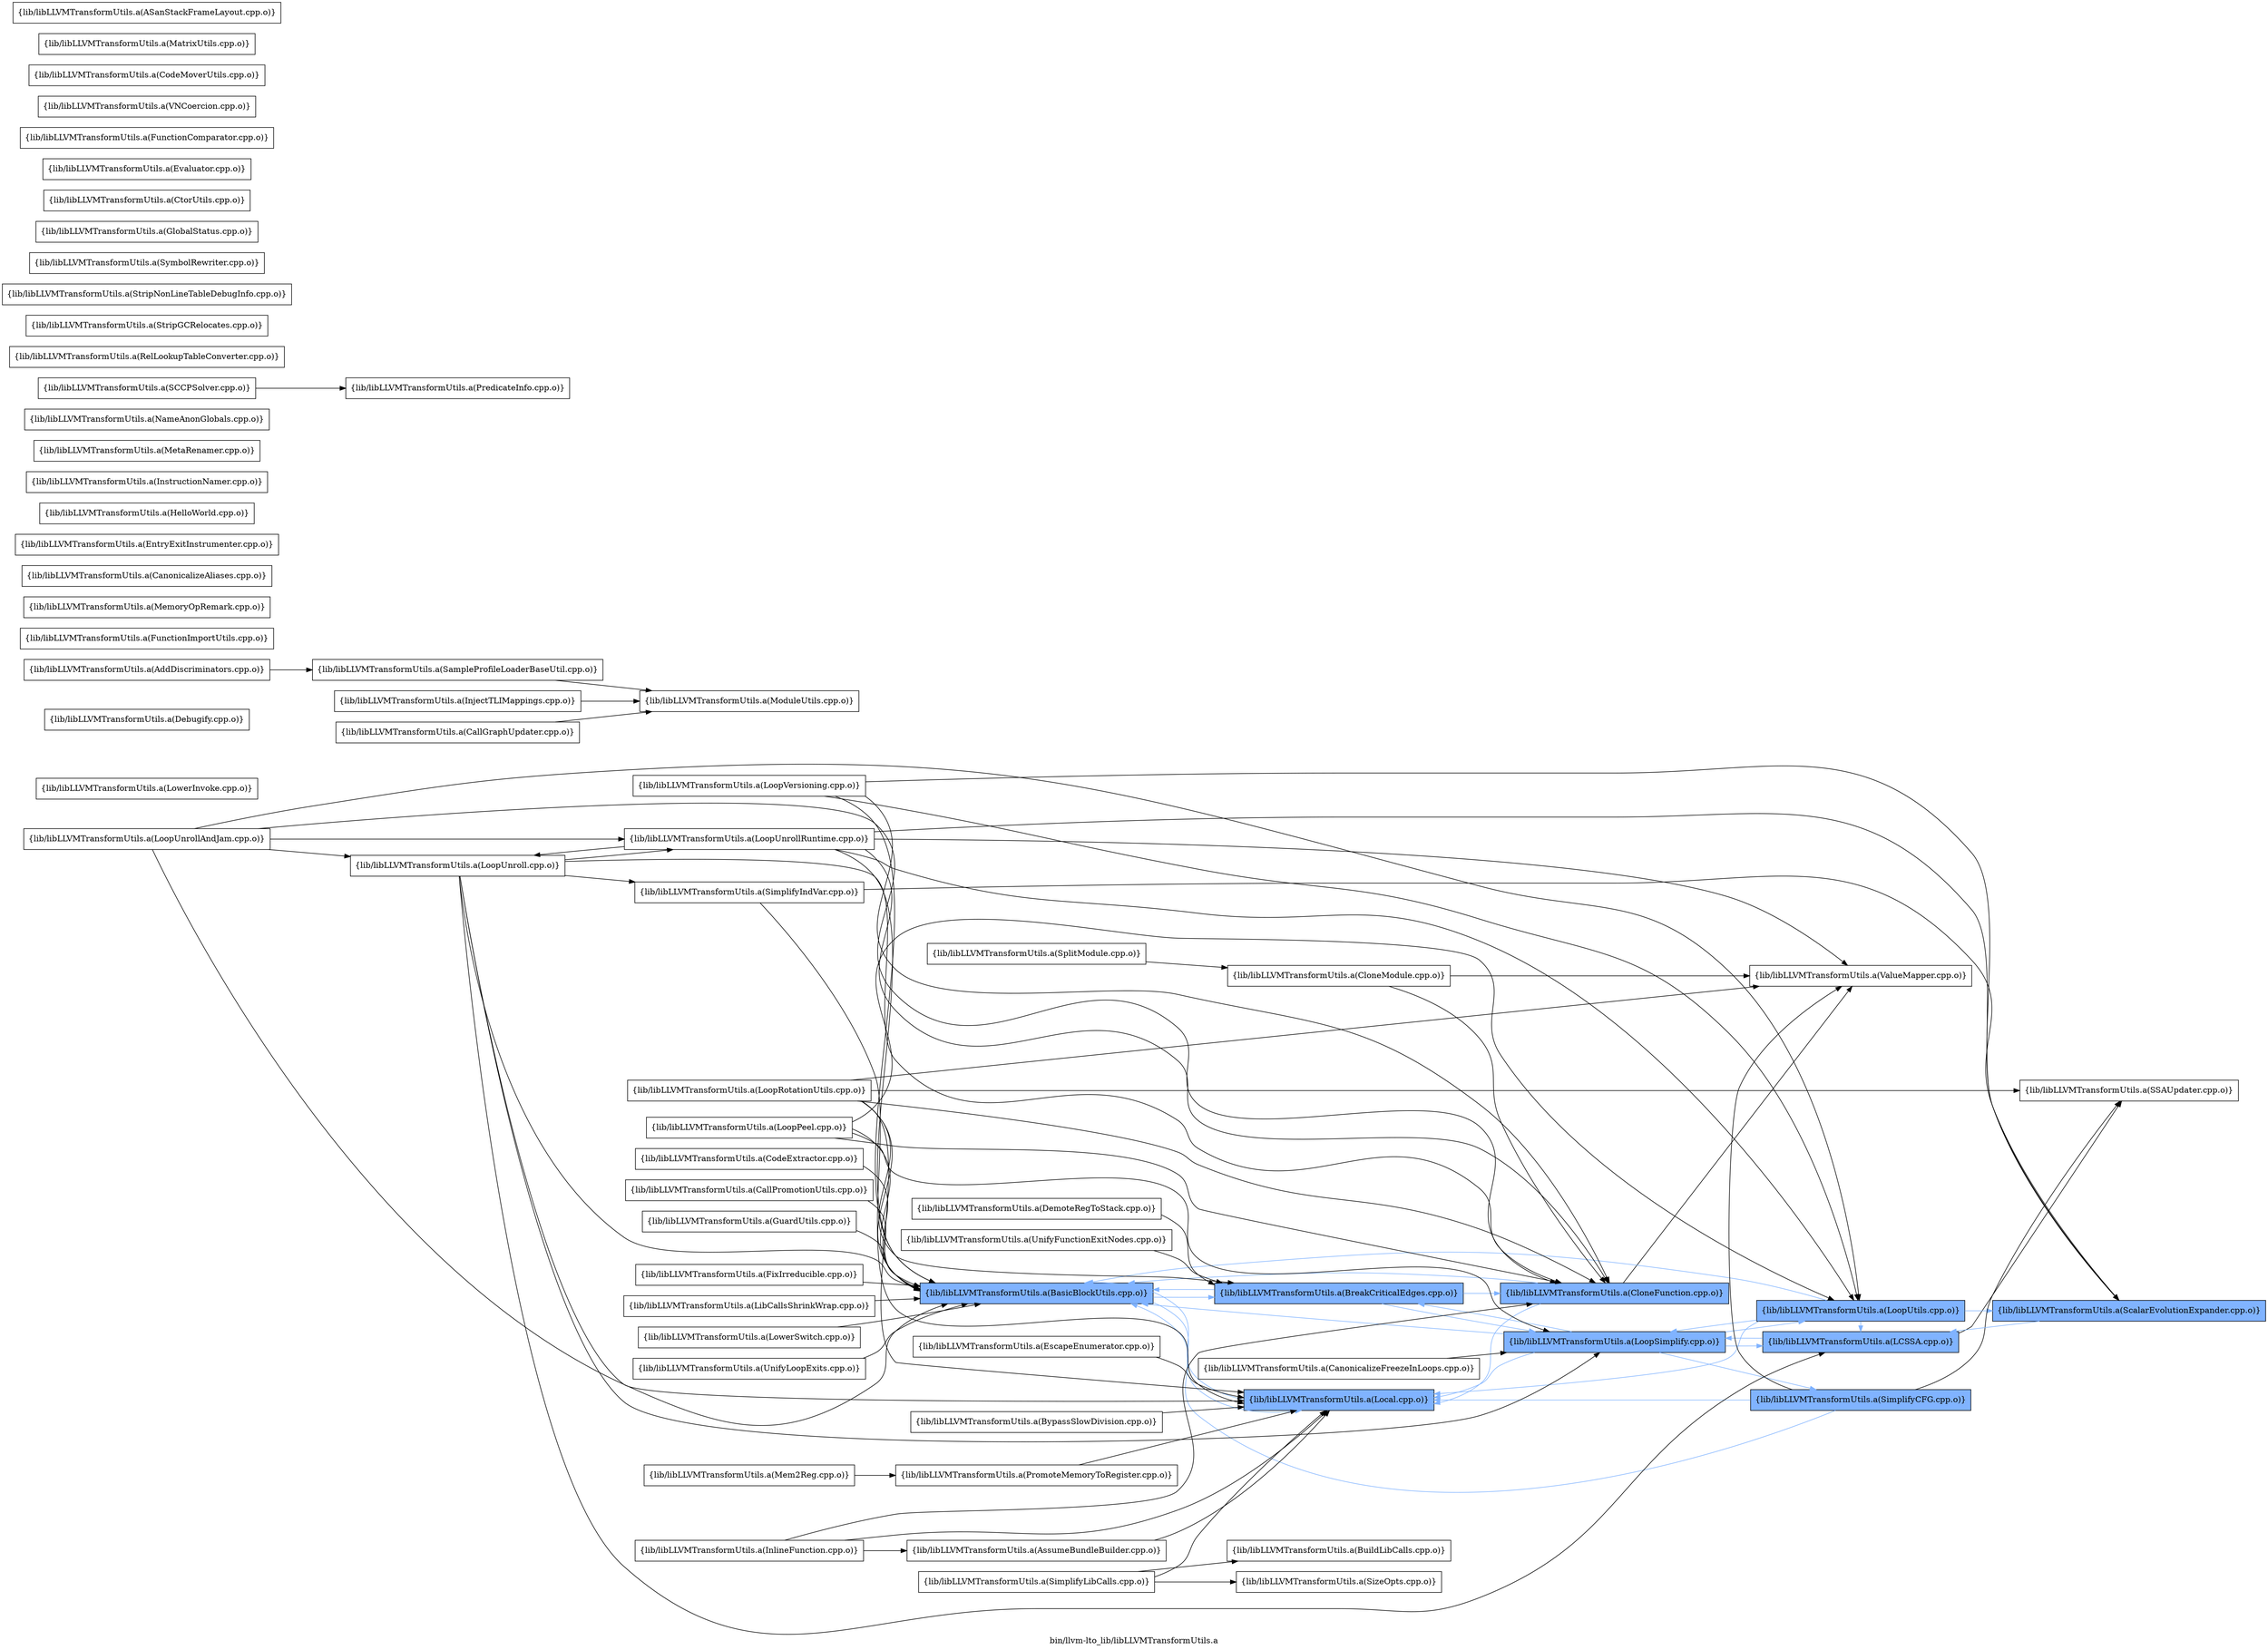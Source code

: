 digraph "bin/llvm-lto_lib/libLLVMTransformUtils.a" {
	label="bin/llvm-lto_lib/libLLVMTransformUtils.a";
	rankdir=LR;
	{ rank=same; Node0x556170496f38;  }
	{ rank=same; Node0x556170497208; Node0x5561704a9b38;  }
	{ rank=same; Node0x5561704936a8; Node0x5561704aac68;  }
	{ rank=same; Node0x556170494b48; Node0x5561704a92c8; Node0x5561704acbf8; Node0x55617048c8f8;  }

	Node0x556170496f38 [shape=record,shape=box,group=1,style=filled,fillcolor="0.600000 0.5 1",label="{lib/libLLVMTransformUtils.a(BasicBlockUtils.cpp.o)}"];
	Node0x556170496f38 -> Node0x556170497208[color="0.600000 0.5 1"];
	Node0x556170496f38 -> Node0x5561704a9b38[color="0.600000 0.5 1"];
	Node0x5561704a9b38 [shape=record,shape=box,group=1,style=filled,fillcolor="0.600000 0.5 1",label="{lib/libLLVMTransformUtils.a(Local.cpp.o)}"];
	Node0x5561704a9b38 -> Node0x556170496f38[color="0.600000 0.5 1"];
	Node0x5561704905e8 [shape=record,shape=box,group=0,label="{lib/libLLVMTransformUtils.a(SizeOpts.cpp.o)}"];
	Node0x556170497a78 [shape=record,shape=box,group=0,label="{lib/libLLVMTransformUtils.a(CanonicalizeFreezeInLoops.cpp.o)}"];
	Node0x556170497a78 -> Node0x5561704aac68;
	Node0x556170492b18 [shape=record,shape=box,group=0,label="{lib/libLLVMTransformUtils.a(LowerInvoke.cpp.o)}"];
	Node0x556170497208 [shape=record,shape=box,group=1,style=filled,fillcolor="0.600000 0.5 1",label="{lib/libLLVMTransformUtils.a(BreakCriticalEdges.cpp.o)}"];
	Node0x556170497208 -> Node0x556170496f38[color="0.600000 0.5 1"];
	Node0x556170497208 -> Node0x5561704936a8[color="0.600000 0.5 1"];
	Node0x556170497208 -> Node0x5561704aac68[color="0.600000 0.5 1"];
	Node0x556170495a48 [shape=record,shape=box,group=0,label="{lib/libLLVMTransformUtils.a(BypassSlowDivision.cpp.o)}"];
	Node0x556170495a48 -> Node0x5561704a9b38;
	Node0x55617048bae8 [shape=record,shape=box,group=0,label="{lib/libLLVMTransformUtils.a(SimplifyLibCalls.cpp.o)}"];
	Node0x55617048bae8 -> Node0x5561704961c8;
	Node0x55617048bae8 -> Node0x5561704a9b38;
	Node0x55617048bae8 -> Node0x5561704905e8;
	Node0x556170495278 [shape=record,shape=box,group=0,label="{lib/libLLVMTransformUtils.a(Debugify.cpp.o)}"];
	Node0x55617048c8f8 [shape=record,shape=box,group=1,style=filled,fillcolor="0.600000 0.5 1",label="{lib/libLLVMTransformUtils.a(SimplifyCFG.cpp.o)}"];
	Node0x55617048c8f8 -> Node0x556170496f38[color="0.600000 0.5 1"];
	Node0x55617048c8f8 -> Node0x5561704a9b38[color="0.600000 0.5 1"];
	Node0x55617048c8f8 -> Node0x55617048d938;
	Node0x55617048c8f8 -> Node0x556170494b48;
	Node0x5561704a92c8 [shape=record,shape=box,group=1,style=filled,fillcolor="0.600000 0.5 1",label="{lib/libLLVMTransformUtils.a(LCSSA.cpp.o)}"];
	Node0x5561704a92c8 -> Node0x5561704aac68[color="0.600000 0.5 1"];
	Node0x5561704a92c8 -> Node0x55617048d938;
	Node0x5561704aac68 [shape=record,shape=box,group=1,style=filled,fillcolor="0.600000 0.5 1",label="{lib/libLLVMTransformUtils.a(LoopSimplify.cpp.o)}"];
	Node0x5561704aac68 -> Node0x556170496f38[color="0.600000 0.5 1"];
	Node0x5561704aac68 -> Node0x556170497208[color="0.600000 0.5 1"];
	Node0x5561704aac68 -> Node0x5561704a92c8[color="0.600000 0.5 1"];
	Node0x5561704aac68 -> Node0x5561704a9b38[color="0.600000 0.5 1"];
	Node0x5561704aac68 -> Node0x5561704acbf8[color="0.600000 0.5 1"];
	Node0x5561704aac68 -> Node0x55617048c8f8[color="0.600000 0.5 1"];
	Node0x556170494148 [shape=record,shape=box,group=1,style=filled,fillcolor="0.600000 0.5 1",label="{lib/libLLVMTransformUtils.a(ScalarEvolutionExpander.cpp.o)}"];
	Node0x556170494148 -> Node0x5561704a92c8[color="0.600000 0.5 1"];
	Node0x5561704ac0b8 [shape=record,shape=box,group=0,label="{lib/libLLVMTransformUtils.a(InlineFunction.cpp.o)}"];
	Node0x5561704ac0b8 -> Node0x556170497848;
	Node0x5561704ac0b8 -> Node0x5561704936a8;
	Node0x5561704ac0b8 -> Node0x5561704a9b38;
	Node0x5561704910d8 [shape=record,shape=box,group=0,label="{lib/libLLVMTransformUtils.a(DemoteRegToStack.cpp.o)}"];
	Node0x5561704910d8 -> Node0x556170497208;
	Node0x55617048b458 [shape=record,shape=box,group=0,label="{lib/libLLVMTransformUtils.a(EscapeEnumerator.cpp.o)}"];
	Node0x55617048b458 -> Node0x5561704a9b38;
	Node0x5561704a4ef8 [shape=record,shape=box,group=0,label="{lib/libLLVMTransformUtils.a(ModuleUtils.cpp.o)}"];
	Node0x5561704acbf8 [shape=record,shape=box,group=1,style=filled,fillcolor="0.600000 0.5 1",label="{lib/libLLVMTransformUtils.a(LoopUtils.cpp.o)}"];
	Node0x5561704acbf8 -> Node0x556170496f38[color="0.600000 0.5 1"];
	Node0x5561704acbf8 -> Node0x5561704a92c8[color="0.600000 0.5 1"];
	Node0x5561704acbf8 -> Node0x5561704a9b38[color="0.600000 0.5 1"];
	Node0x5561704acbf8 -> Node0x5561704aac68[color="0.600000 0.5 1"];
	Node0x5561704acbf8 -> Node0x556170494148[color="0.600000 0.5 1"];
	Node0x55617048cc18 [shape=record,shape=box,group=0,label="{lib/libLLVMTransformUtils.a(SampleProfileLoaderBaseUtil.cpp.o)}"];
	Node0x55617048cc18 -> Node0x5561704a4ef8;
	Node0x5561704936a8 [shape=record,shape=box,group=1,style=filled,fillcolor="0.600000 0.5 1",label="{lib/libLLVMTransformUtils.a(CloneFunction.cpp.o)}"];
	Node0x5561704936a8 -> Node0x556170496f38[color="0.600000 0.5 1"];
	Node0x5561704936a8 -> Node0x5561704a9b38[color="0.600000 0.5 1"];
	Node0x5561704936a8 -> Node0x556170494b48;
	Node0x55617048d938 [shape=record,shape=box,group=0,label="{lib/libLLVMTransformUtils.a(SSAUpdater.cpp.o)}"];
	Node0x556170494b48 [shape=record,shape=box,group=0,label="{lib/libLLVMTransformUtils.a(ValueMapper.cpp.o)}"];
	Node0x5561704ab7a8 [shape=record,shape=box,group=0,label="{lib/libLLVMTransformUtils.a(FunctionImportUtils.cpp.o)}"];
	Node0x55617048f968 [shape=record,shape=box,group=0,label="{lib/libLLVMTransformUtils.a(SplitModule.cpp.o)}"];
	Node0x55617048f968 -> Node0x55617048f5f8;
	Node0x556170491588 [shape=record,shape=box,group=0,label="{lib/libLLVMTransformUtils.a(MemoryOpRemark.cpp.o)}"];
	Node0x556170499238 [shape=record,shape=box,group=0,label="{lib/libLLVMTransformUtils.a(AddDiscriminators.cpp.o)}"];
	Node0x556170499238 -> Node0x55617048cc18;
	Node0x556170497848 [shape=record,shape=box,group=0,label="{lib/libLLVMTransformUtils.a(AssumeBundleBuilder.cpp.o)}"];
	Node0x556170497848 -> Node0x5561704a9b38;
	Node0x556170497c58 [shape=record,shape=box,group=0,label="{lib/libLLVMTransformUtils.a(CanonicalizeAliases.cpp.o)}"];
	Node0x5561704909f8 [shape=record,shape=box,group=0,label="{lib/libLLVMTransformUtils.a(EntryExitInstrumenter.cpp.o)}"];
	Node0x5561704aa8a8 [shape=record,shape=box,group=0,label="{lib/libLLVMTransformUtils.a(FixIrreducible.cpp.o)}"];
	Node0x5561704aa8a8 -> Node0x556170496f38;
	Node0x5561704acdd8 [shape=record,shape=box,group=0,label="{lib/libLLVMTransformUtils.a(HelloWorld.cpp.o)}"];
	Node0x5561704aca68 [shape=record,shape=box,group=0,label="{lib/libLLVMTransformUtils.a(InjectTLIMappings.cpp.o)}"];
	Node0x5561704aca68 -> Node0x5561704a4ef8;
	Node0x5561704ae098 [shape=record,shape=box,group=0,label="{lib/libLLVMTransformUtils.a(InstructionNamer.cpp.o)}"];
	Node0x5561704a90e8 [shape=record,shape=box,group=0,label="{lib/libLLVMTransformUtils.a(LibCallsShrinkWrap.cpp.o)}"];
	Node0x5561704a90e8 -> Node0x556170496f38;
	Node0x5561704ad968 [shape=record,shape=box,group=0,label="{lib/libLLVMTransformUtils.a(LoopVersioning.cpp.o)}"];
	Node0x5561704ad968 -> Node0x556170496f38;
	Node0x5561704ad968 -> Node0x5561704936a8;
	Node0x5561704ad968 -> Node0x5561704acbf8;
	Node0x5561704ad968 -> Node0x556170494148;
	Node0x556170492348 [shape=record,shape=box,group=0,label="{lib/libLLVMTransformUtils.a(LowerSwitch.cpp.o)}"];
	Node0x556170492348 -> Node0x556170496f38;
	Node0x556170490e58 [shape=record,shape=box,group=0,label="{lib/libLLVMTransformUtils.a(Mem2Reg.cpp.o)}"];
	Node0x556170490e58 -> Node0x5561704a67f8;
	Node0x5561704a47c8 [shape=record,shape=box,group=0,label="{lib/libLLVMTransformUtils.a(MetaRenamer.cpp.o)}"];
	Node0x5561704a5628 [shape=record,shape=box,group=0,label="{lib/libLLVMTransformUtils.a(NameAnonGlobals.cpp.o)}"];
	Node0x5561704a5da8 [shape=record,shape=box,group=0,label="{lib/libLLVMTransformUtils.a(PredicateInfo.cpp.o)}"];
	Node0x5561704a6a78 [shape=record,shape=box,group=0,label="{lib/libLLVMTransformUtils.a(RelLookupTableConverter.cpp.o)}"];
	Node0x55617048dc58 [shape=record,shape=box,group=0,label="{lib/libLLVMTransformUtils.a(StripGCRelocates.cpp.o)}"];
	Node0x5561704a1f78 [shape=record,shape=box,group=0,label="{lib/libLLVMTransformUtils.a(StripNonLineTableDebugInfo.cpp.o)}"];
	Node0x556170493748 [shape=record,shape=box,group=0,label="{lib/libLLVMTransformUtils.a(SymbolRewriter.cpp.o)}"];
	Node0x556170493d88 [shape=record,shape=box,group=0,label="{lib/libLLVMTransformUtils.a(UnifyFunctionExitNodes.cpp.o)}"];
	Node0x556170493d88 -> Node0x556170497208;
	Node0x556170494558 [shape=record,shape=box,group=0,label="{lib/libLLVMTransformUtils.a(UnifyLoopExits.cpp.o)}"];
	Node0x556170494558 -> Node0x556170496f38;
	Node0x5561704a67f8 [shape=record,shape=box,group=0,label="{lib/libLLVMTransformUtils.a(PromoteMemoryToRegister.cpp.o)}"];
	Node0x5561704a67f8 -> Node0x5561704a9b38;
	Node0x556170497488 [shape=record,shape=box,group=0,label="{lib/libLLVMTransformUtils.a(CallGraphUpdater.cpp.o)}"];
	Node0x556170497488 -> Node0x5561704a4ef8;
	Node0x556170494378 [shape=record,shape=box,group=0,label="{lib/libLLVMTransformUtils.a(CodeExtractor.cpp.o)}"];
	Node0x556170494378 -> Node0x556170496f38;
	Node0x5561704abf28 [shape=record,shape=box,group=0,label="{lib/libLLVMTransformUtils.a(GlobalStatus.cpp.o)}"];
	Node0x5561704947d8 [shape=record,shape=box,group=0,label="{lib/libLLVMTransformUtils.a(CtorUtils.cpp.o)}"];
	Node0x5561704aa178 [shape=record,shape=box,group=0,label="{lib/libLLVMTransformUtils.a(Evaluator.cpp.o)}"];
	Node0x5561704961c8 [shape=record,shape=box,group=0,label="{lib/libLLVMTransformUtils.a(BuildLibCalls.cpp.o)}"];
	Node0x556170496448 [shape=record,shape=box,group=0,label="{lib/libLLVMTransformUtils.a(CallPromotionUtils.cpp.o)}"];
	Node0x556170496448 -> Node0x556170496f38;
	Node0x5561704a9c28 [shape=record,shape=box,group=0,label="{lib/libLLVMTransformUtils.a(FunctionComparator.cpp.o)}"];
	Node0x556170492fc8 [shape=record,shape=box,group=0,label="{lib/libLLVMTransformUtils.a(SCCPSolver.cpp.o)}"];
	Node0x556170492fc8 -> Node0x5561704a5da8;
	Node0x5561704ab078 [shape=record,shape=box,group=0,label="{lib/libLLVMTransformUtils.a(GuardUtils.cpp.o)}"];
	Node0x5561704ab078 -> Node0x556170496f38;
	Node0x5561704952c8 [shape=record,shape=box,group=0,label="{lib/libLLVMTransformUtils.a(VNCoercion.cpp.o)}"];
	Node0x55617048bd18 [shape=record,shape=box,group=0,label="{lib/libLLVMTransformUtils.a(SimplifyIndVar.cpp.o)}"];
	Node0x55617048bd18 -> Node0x5561704a9b38;
	Node0x55617048bd18 -> Node0x556170494148;
	Node0x556170493b08 [shape=record,shape=box,group=0,label="{lib/libLLVMTransformUtils.a(CodeMoverUtils.cpp.o)}"];
	Node0x5561704aa768 [shape=record,shape=box,group=0,label="{lib/libLLVMTransformUtils.a(LoopPeel.cpp.o)}"];
	Node0x5561704aa768 -> Node0x556170496f38;
	Node0x5561704aa768 -> Node0x5561704936a8;
	Node0x5561704aa768 -> Node0x5561704aac68;
	Node0x5561704aa768 -> Node0x5561704acbf8;
	Node0x5561704ab348 [shape=record,shape=box,group=0,label="{lib/libLLVMTransformUtils.a(LoopRotationUtils.cpp.o)}"];
	Node0x5561704ab348 -> Node0x556170496f38;
	Node0x5561704ab348 -> Node0x556170497208;
	Node0x5561704ab348 -> Node0x5561704936a8;
	Node0x5561704ab348 -> Node0x5561704a9b38;
	Node0x5561704ab348 -> Node0x55617048d938;
	Node0x5561704ab348 -> Node0x556170494b48;
	Node0x5561704ab8e8 [shape=record,shape=box,group=0,label="{lib/libLLVMTransformUtils.a(LoopUnroll.cpp.o)}"];
	Node0x5561704ab8e8 -> Node0x556170496f38;
	Node0x5561704ab8e8 -> Node0x5561704936a8;
	Node0x5561704ab8e8 -> Node0x5561704a92c8;
	Node0x5561704ab8e8 -> Node0x5561704a9b38;
	Node0x5561704ab8e8 -> Node0x5561704aac68;
	Node0x5561704ab8e8 -> Node0x5561704ac018;
	Node0x5561704ab8e8 -> Node0x55617048bd18;
	Node0x5561704ac7e8 [shape=record,shape=box,group=0,label="{lib/libLLVMTransformUtils.a(LoopUnrollAndJam.cpp.o)}"];
	Node0x5561704ac7e8 -> Node0x556170496f38;
	Node0x5561704ac7e8 -> Node0x5561704936a8;
	Node0x5561704ac7e8 -> Node0x5561704ab8e8;
	Node0x5561704ac7e8 -> Node0x5561704ac018;
	Node0x5561704ac7e8 -> Node0x5561704acbf8;
	Node0x556170492208 [shape=record,shape=box,group=0,label="{lib/libLLVMTransformUtils.a(MatrixUtils.cpp.o)}"];
	Node0x5561704986f8 [shape=record,shape=box,group=0,label="{lib/libLLVMTransformUtils.a(ASanStackFrameLayout.cpp.o)}"];
	Node0x5561704ac018 [shape=record,shape=box,group=0,label="{lib/libLLVMTransformUtils.a(LoopUnrollRuntime.cpp.o)}"];
	Node0x5561704ac018 -> Node0x556170496f38;
	Node0x5561704ac018 -> Node0x5561704936a8;
	Node0x5561704ac018 -> Node0x5561704ab8e8;
	Node0x5561704ac018 -> Node0x5561704acbf8;
	Node0x5561704ac018 -> Node0x556170494148;
	Node0x5561704ac018 -> Node0x556170494b48;
	Node0x55617048f5f8 [shape=record,shape=box,group=0,label="{lib/libLLVMTransformUtils.a(CloneModule.cpp.o)}"];
	Node0x55617048f5f8 -> Node0x5561704936a8;
	Node0x55617048f5f8 -> Node0x556170494b48;
}
